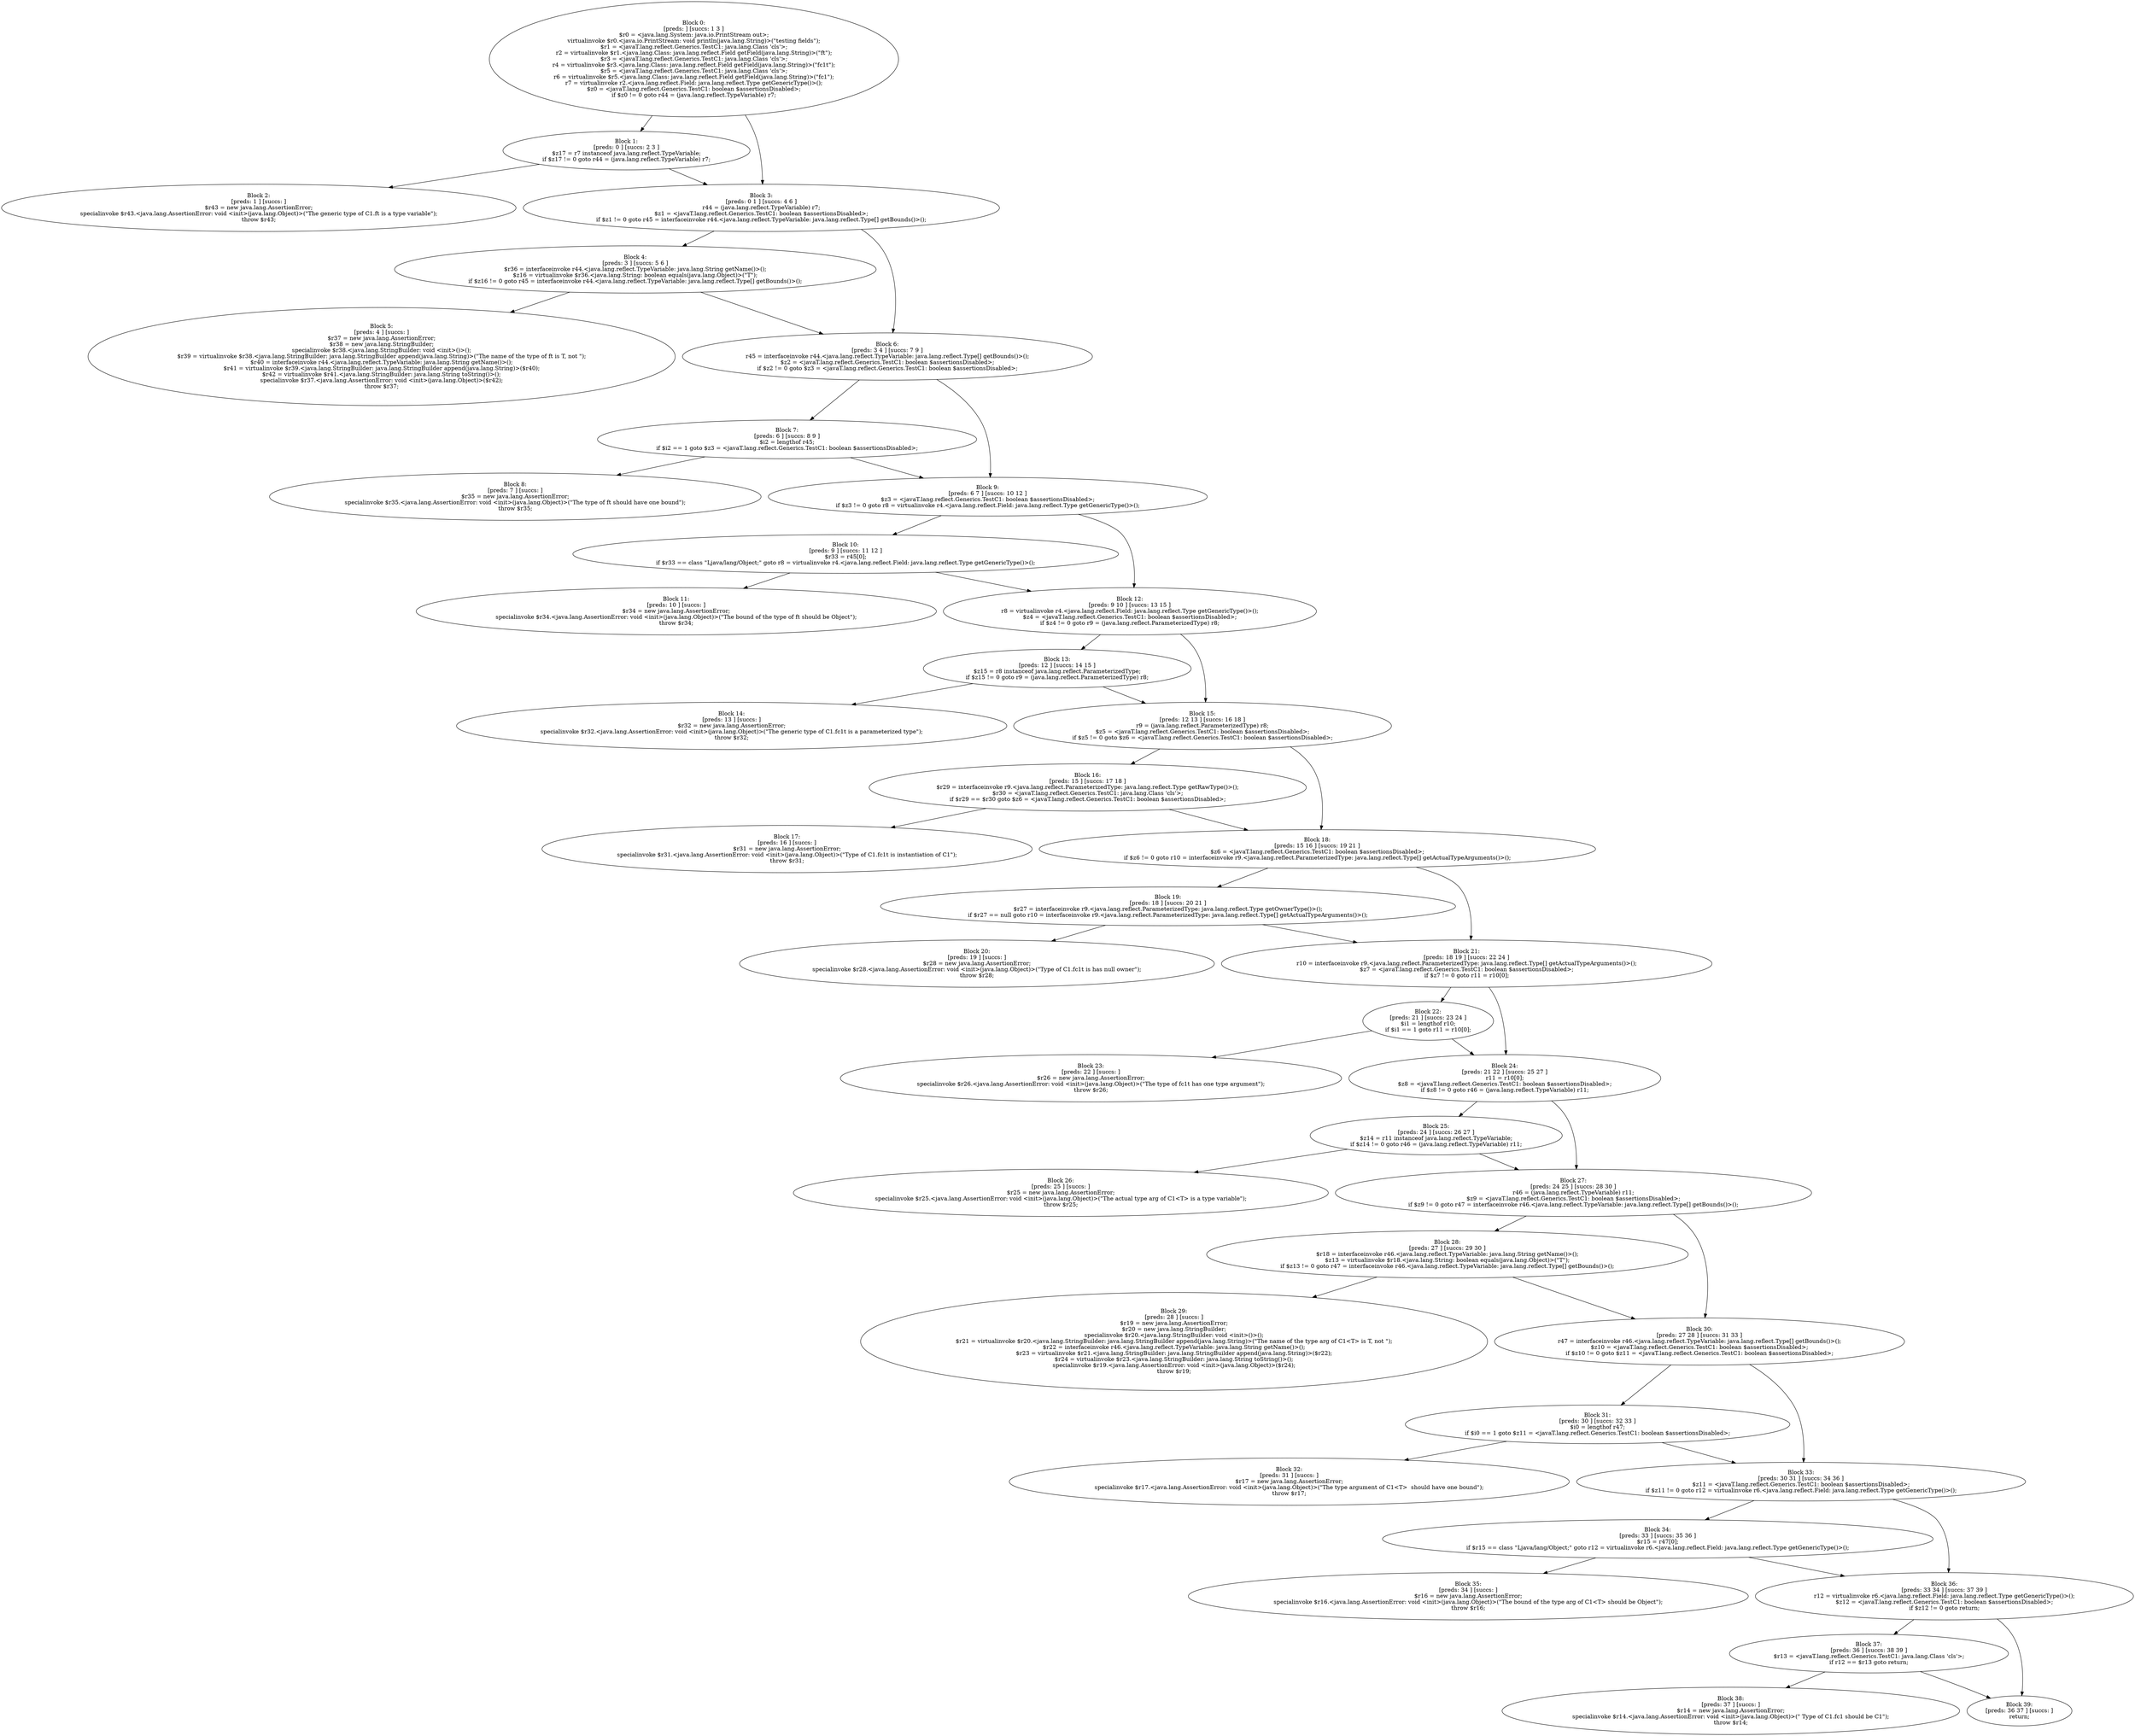 digraph "unitGraph" {
    "Block 0:
[preds: ] [succs: 1 3 ]
$r0 = <java.lang.System: java.io.PrintStream out>;
virtualinvoke $r0.<java.io.PrintStream: void println(java.lang.String)>(\"testing fields\");
$r1 = <javaT.lang.reflect.Generics.TestC1: java.lang.Class 'cls'>;
r2 = virtualinvoke $r1.<java.lang.Class: java.lang.reflect.Field getField(java.lang.String)>(\"ft\");
$r3 = <javaT.lang.reflect.Generics.TestC1: java.lang.Class 'cls'>;
r4 = virtualinvoke $r3.<java.lang.Class: java.lang.reflect.Field getField(java.lang.String)>(\"fc1t\");
$r5 = <javaT.lang.reflect.Generics.TestC1: java.lang.Class 'cls'>;
r6 = virtualinvoke $r5.<java.lang.Class: java.lang.reflect.Field getField(java.lang.String)>(\"fc1\");
r7 = virtualinvoke r2.<java.lang.reflect.Field: java.lang.reflect.Type getGenericType()>();
$z0 = <javaT.lang.reflect.Generics.TestC1: boolean $assertionsDisabled>;
if $z0 != 0 goto r44 = (java.lang.reflect.TypeVariable) r7;
"
    "Block 1:
[preds: 0 ] [succs: 2 3 ]
$z17 = r7 instanceof java.lang.reflect.TypeVariable;
if $z17 != 0 goto r44 = (java.lang.reflect.TypeVariable) r7;
"
    "Block 2:
[preds: 1 ] [succs: ]
$r43 = new java.lang.AssertionError;
specialinvoke $r43.<java.lang.AssertionError: void <init>(java.lang.Object)>(\"The generic type of C1.ft is a type variable\");
throw $r43;
"
    "Block 3:
[preds: 0 1 ] [succs: 4 6 ]
r44 = (java.lang.reflect.TypeVariable) r7;
$z1 = <javaT.lang.reflect.Generics.TestC1: boolean $assertionsDisabled>;
if $z1 != 0 goto r45 = interfaceinvoke r44.<java.lang.reflect.TypeVariable: java.lang.reflect.Type[] getBounds()>();
"
    "Block 4:
[preds: 3 ] [succs: 5 6 ]
$r36 = interfaceinvoke r44.<java.lang.reflect.TypeVariable: java.lang.String getName()>();
$z16 = virtualinvoke $r36.<java.lang.String: boolean equals(java.lang.Object)>(\"T\");
if $z16 != 0 goto r45 = interfaceinvoke r44.<java.lang.reflect.TypeVariable: java.lang.reflect.Type[] getBounds()>();
"
    "Block 5:
[preds: 4 ] [succs: ]
$r37 = new java.lang.AssertionError;
$r38 = new java.lang.StringBuilder;
specialinvoke $r38.<java.lang.StringBuilder: void <init>()>();
$r39 = virtualinvoke $r38.<java.lang.StringBuilder: java.lang.StringBuilder append(java.lang.String)>(\"The name of the type of ft is T, not \");
$r40 = interfaceinvoke r44.<java.lang.reflect.TypeVariable: java.lang.String getName()>();
$r41 = virtualinvoke $r39.<java.lang.StringBuilder: java.lang.StringBuilder append(java.lang.String)>($r40);
$r42 = virtualinvoke $r41.<java.lang.StringBuilder: java.lang.String toString()>();
specialinvoke $r37.<java.lang.AssertionError: void <init>(java.lang.Object)>($r42);
throw $r37;
"
    "Block 6:
[preds: 3 4 ] [succs: 7 9 ]
r45 = interfaceinvoke r44.<java.lang.reflect.TypeVariable: java.lang.reflect.Type[] getBounds()>();
$z2 = <javaT.lang.reflect.Generics.TestC1: boolean $assertionsDisabled>;
if $z2 != 0 goto $z3 = <javaT.lang.reflect.Generics.TestC1: boolean $assertionsDisabled>;
"
    "Block 7:
[preds: 6 ] [succs: 8 9 ]
$i2 = lengthof r45;
if $i2 == 1 goto $z3 = <javaT.lang.reflect.Generics.TestC1: boolean $assertionsDisabled>;
"
    "Block 8:
[preds: 7 ] [succs: ]
$r35 = new java.lang.AssertionError;
specialinvoke $r35.<java.lang.AssertionError: void <init>(java.lang.Object)>(\"The type of ft should have one bound\");
throw $r35;
"
    "Block 9:
[preds: 6 7 ] [succs: 10 12 ]
$z3 = <javaT.lang.reflect.Generics.TestC1: boolean $assertionsDisabled>;
if $z3 != 0 goto r8 = virtualinvoke r4.<java.lang.reflect.Field: java.lang.reflect.Type getGenericType()>();
"
    "Block 10:
[preds: 9 ] [succs: 11 12 ]
$r33 = r45[0];
if $r33 == class \"Ljava/lang/Object;\" goto r8 = virtualinvoke r4.<java.lang.reflect.Field: java.lang.reflect.Type getGenericType()>();
"
    "Block 11:
[preds: 10 ] [succs: ]
$r34 = new java.lang.AssertionError;
specialinvoke $r34.<java.lang.AssertionError: void <init>(java.lang.Object)>(\"The bound of the type of ft should be Object\");
throw $r34;
"
    "Block 12:
[preds: 9 10 ] [succs: 13 15 ]
r8 = virtualinvoke r4.<java.lang.reflect.Field: java.lang.reflect.Type getGenericType()>();
$z4 = <javaT.lang.reflect.Generics.TestC1: boolean $assertionsDisabled>;
if $z4 != 0 goto r9 = (java.lang.reflect.ParameterizedType) r8;
"
    "Block 13:
[preds: 12 ] [succs: 14 15 ]
$z15 = r8 instanceof java.lang.reflect.ParameterizedType;
if $z15 != 0 goto r9 = (java.lang.reflect.ParameterizedType) r8;
"
    "Block 14:
[preds: 13 ] [succs: ]
$r32 = new java.lang.AssertionError;
specialinvoke $r32.<java.lang.AssertionError: void <init>(java.lang.Object)>(\"The generic type of C1.fc1t is a parameterized type\");
throw $r32;
"
    "Block 15:
[preds: 12 13 ] [succs: 16 18 ]
r9 = (java.lang.reflect.ParameterizedType) r8;
$z5 = <javaT.lang.reflect.Generics.TestC1: boolean $assertionsDisabled>;
if $z5 != 0 goto $z6 = <javaT.lang.reflect.Generics.TestC1: boolean $assertionsDisabled>;
"
    "Block 16:
[preds: 15 ] [succs: 17 18 ]
$r29 = interfaceinvoke r9.<java.lang.reflect.ParameterizedType: java.lang.reflect.Type getRawType()>();
$r30 = <javaT.lang.reflect.Generics.TestC1: java.lang.Class 'cls'>;
if $r29 == $r30 goto $z6 = <javaT.lang.reflect.Generics.TestC1: boolean $assertionsDisabled>;
"
    "Block 17:
[preds: 16 ] [succs: ]
$r31 = new java.lang.AssertionError;
specialinvoke $r31.<java.lang.AssertionError: void <init>(java.lang.Object)>(\"Type of C1.fc1t is instantiation of C1\");
throw $r31;
"
    "Block 18:
[preds: 15 16 ] [succs: 19 21 ]
$z6 = <javaT.lang.reflect.Generics.TestC1: boolean $assertionsDisabled>;
if $z6 != 0 goto r10 = interfaceinvoke r9.<java.lang.reflect.ParameterizedType: java.lang.reflect.Type[] getActualTypeArguments()>();
"
    "Block 19:
[preds: 18 ] [succs: 20 21 ]
$r27 = interfaceinvoke r9.<java.lang.reflect.ParameterizedType: java.lang.reflect.Type getOwnerType()>();
if $r27 == null goto r10 = interfaceinvoke r9.<java.lang.reflect.ParameterizedType: java.lang.reflect.Type[] getActualTypeArguments()>();
"
    "Block 20:
[preds: 19 ] [succs: ]
$r28 = new java.lang.AssertionError;
specialinvoke $r28.<java.lang.AssertionError: void <init>(java.lang.Object)>(\"Type of C1.fc1t is has null owner\");
throw $r28;
"
    "Block 21:
[preds: 18 19 ] [succs: 22 24 ]
r10 = interfaceinvoke r9.<java.lang.reflect.ParameterizedType: java.lang.reflect.Type[] getActualTypeArguments()>();
$z7 = <javaT.lang.reflect.Generics.TestC1: boolean $assertionsDisabled>;
if $z7 != 0 goto r11 = r10[0];
"
    "Block 22:
[preds: 21 ] [succs: 23 24 ]
$i1 = lengthof r10;
if $i1 == 1 goto r11 = r10[0];
"
    "Block 23:
[preds: 22 ] [succs: ]
$r26 = new java.lang.AssertionError;
specialinvoke $r26.<java.lang.AssertionError: void <init>(java.lang.Object)>(\"The type of fc1t has one type argument\");
throw $r26;
"
    "Block 24:
[preds: 21 22 ] [succs: 25 27 ]
r11 = r10[0];
$z8 = <javaT.lang.reflect.Generics.TestC1: boolean $assertionsDisabled>;
if $z8 != 0 goto r46 = (java.lang.reflect.TypeVariable) r11;
"
    "Block 25:
[preds: 24 ] [succs: 26 27 ]
$z14 = r11 instanceof java.lang.reflect.TypeVariable;
if $z14 != 0 goto r46 = (java.lang.reflect.TypeVariable) r11;
"
    "Block 26:
[preds: 25 ] [succs: ]
$r25 = new java.lang.AssertionError;
specialinvoke $r25.<java.lang.AssertionError: void <init>(java.lang.Object)>(\"The actual type arg of C1<T> is a type variable\");
throw $r25;
"
    "Block 27:
[preds: 24 25 ] [succs: 28 30 ]
r46 = (java.lang.reflect.TypeVariable) r11;
$z9 = <javaT.lang.reflect.Generics.TestC1: boolean $assertionsDisabled>;
if $z9 != 0 goto r47 = interfaceinvoke r46.<java.lang.reflect.TypeVariable: java.lang.reflect.Type[] getBounds()>();
"
    "Block 28:
[preds: 27 ] [succs: 29 30 ]
$r18 = interfaceinvoke r46.<java.lang.reflect.TypeVariable: java.lang.String getName()>();
$z13 = virtualinvoke $r18.<java.lang.String: boolean equals(java.lang.Object)>(\"T\");
if $z13 != 0 goto r47 = interfaceinvoke r46.<java.lang.reflect.TypeVariable: java.lang.reflect.Type[] getBounds()>();
"
    "Block 29:
[preds: 28 ] [succs: ]
$r19 = new java.lang.AssertionError;
$r20 = new java.lang.StringBuilder;
specialinvoke $r20.<java.lang.StringBuilder: void <init>()>();
$r21 = virtualinvoke $r20.<java.lang.StringBuilder: java.lang.StringBuilder append(java.lang.String)>(\"The name of the type arg of C1<T> is T, not \");
$r22 = interfaceinvoke r46.<java.lang.reflect.TypeVariable: java.lang.String getName()>();
$r23 = virtualinvoke $r21.<java.lang.StringBuilder: java.lang.StringBuilder append(java.lang.String)>($r22);
$r24 = virtualinvoke $r23.<java.lang.StringBuilder: java.lang.String toString()>();
specialinvoke $r19.<java.lang.AssertionError: void <init>(java.lang.Object)>($r24);
throw $r19;
"
    "Block 30:
[preds: 27 28 ] [succs: 31 33 ]
r47 = interfaceinvoke r46.<java.lang.reflect.TypeVariable: java.lang.reflect.Type[] getBounds()>();
$z10 = <javaT.lang.reflect.Generics.TestC1: boolean $assertionsDisabled>;
if $z10 != 0 goto $z11 = <javaT.lang.reflect.Generics.TestC1: boolean $assertionsDisabled>;
"
    "Block 31:
[preds: 30 ] [succs: 32 33 ]
$i0 = lengthof r47;
if $i0 == 1 goto $z11 = <javaT.lang.reflect.Generics.TestC1: boolean $assertionsDisabled>;
"
    "Block 32:
[preds: 31 ] [succs: ]
$r17 = new java.lang.AssertionError;
specialinvoke $r17.<java.lang.AssertionError: void <init>(java.lang.Object)>(\"The type argument of C1<T>  should have one bound\");
throw $r17;
"
    "Block 33:
[preds: 30 31 ] [succs: 34 36 ]
$z11 = <javaT.lang.reflect.Generics.TestC1: boolean $assertionsDisabled>;
if $z11 != 0 goto r12 = virtualinvoke r6.<java.lang.reflect.Field: java.lang.reflect.Type getGenericType()>();
"
    "Block 34:
[preds: 33 ] [succs: 35 36 ]
$r15 = r47[0];
if $r15 == class \"Ljava/lang/Object;\" goto r12 = virtualinvoke r6.<java.lang.reflect.Field: java.lang.reflect.Type getGenericType()>();
"
    "Block 35:
[preds: 34 ] [succs: ]
$r16 = new java.lang.AssertionError;
specialinvoke $r16.<java.lang.AssertionError: void <init>(java.lang.Object)>(\"The bound of the type arg of C1<T> should be Object\");
throw $r16;
"
    "Block 36:
[preds: 33 34 ] [succs: 37 39 ]
r12 = virtualinvoke r6.<java.lang.reflect.Field: java.lang.reflect.Type getGenericType()>();
$z12 = <javaT.lang.reflect.Generics.TestC1: boolean $assertionsDisabled>;
if $z12 != 0 goto return;
"
    "Block 37:
[preds: 36 ] [succs: 38 39 ]
$r13 = <javaT.lang.reflect.Generics.TestC1: java.lang.Class 'cls'>;
if r12 == $r13 goto return;
"
    "Block 38:
[preds: 37 ] [succs: ]
$r14 = new java.lang.AssertionError;
specialinvoke $r14.<java.lang.AssertionError: void <init>(java.lang.Object)>(\" Type of C1.fc1 should be C1\");
throw $r14;
"
    "Block 39:
[preds: 36 37 ] [succs: ]
return;
"
    "Block 0:
[preds: ] [succs: 1 3 ]
$r0 = <java.lang.System: java.io.PrintStream out>;
virtualinvoke $r0.<java.io.PrintStream: void println(java.lang.String)>(\"testing fields\");
$r1 = <javaT.lang.reflect.Generics.TestC1: java.lang.Class 'cls'>;
r2 = virtualinvoke $r1.<java.lang.Class: java.lang.reflect.Field getField(java.lang.String)>(\"ft\");
$r3 = <javaT.lang.reflect.Generics.TestC1: java.lang.Class 'cls'>;
r4 = virtualinvoke $r3.<java.lang.Class: java.lang.reflect.Field getField(java.lang.String)>(\"fc1t\");
$r5 = <javaT.lang.reflect.Generics.TestC1: java.lang.Class 'cls'>;
r6 = virtualinvoke $r5.<java.lang.Class: java.lang.reflect.Field getField(java.lang.String)>(\"fc1\");
r7 = virtualinvoke r2.<java.lang.reflect.Field: java.lang.reflect.Type getGenericType()>();
$z0 = <javaT.lang.reflect.Generics.TestC1: boolean $assertionsDisabled>;
if $z0 != 0 goto r44 = (java.lang.reflect.TypeVariable) r7;
"->"Block 1:
[preds: 0 ] [succs: 2 3 ]
$z17 = r7 instanceof java.lang.reflect.TypeVariable;
if $z17 != 0 goto r44 = (java.lang.reflect.TypeVariable) r7;
";
    "Block 0:
[preds: ] [succs: 1 3 ]
$r0 = <java.lang.System: java.io.PrintStream out>;
virtualinvoke $r0.<java.io.PrintStream: void println(java.lang.String)>(\"testing fields\");
$r1 = <javaT.lang.reflect.Generics.TestC1: java.lang.Class 'cls'>;
r2 = virtualinvoke $r1.<java.lang.Class: java.lang.reflect.Field getField(java.lang.String)>(\"ft\");
$r3 = <javaT.lang.reflect.Generics.TestC1: java.lang.Class 'cls'>;
r4 = virtualinvoke $r3.<java.lang.Class: java.lang.reflect.Field getField(java.lang.String)>(\"fc1t\");
$r5 = <javaT.lang.reflect.Generics.TestC1: java.lang.Class 'cls'>;
r6 = virtualinvoke $r5.<java.lang.Class: java.lang.reflect.Field getField(java.lang.String)>(\"fc1\");
r7 = virtualinvoke r2.<java.lang.reflect.Field: java.lang.reflect.Type getGenericType()>();
$z0 = <javaT.lang.reflect.Generics.TestC1: boolean $assertionsDisabled>;
if $z0 != 0 goto r44 = (java.lang.reflect.TypeVariable) r7;
"->"Block 3:
[preds: 0 1 ] [succs: 4 6 ]
r44 = (java.lang.reflect.TypeVariable) r7;
$z1 = <javaT.lang.reflect.Generics.TestC1: boolean $assertionsDisabled>;
if $z1 != 0 goto r45 = interfaceinvoke r44.<java.lang.reflect.TypeVariable: java.lang.reflect.Type[] getBounds()>();
";
    "Block 1:
[preds: 0 ] [succs: 2 3 ]
$z17 = r7 instanceof java.lang.reflect.TypeVariable;
if $z17 != 0 goto r44 = (java.lang.reflect.TypeVariable) r7;
"->"Block 2:
[preds: 1 ] [succs: ]
$r43 = new java.lang.AssertionError;
specialinvoke $r43.<java.lang.AssertionError: void <init>(java.lang.Object)>(\"The generic type of C1.ft is a type variable\");
throw $r43;
";
    "Block 1:
[preds: 0 ] [succs: 2 3 ]
$z17 = r7 instanceof java.lang.reflect.TypeVariable;
if $z17 != 0 goto r44 = (java.lang.reflect.TypeVariable) r7;
"->"Block 3:
[preds: 0 1 ] [succs: 4 6 ]
r44 = (java.lang.reflect.TypeVariable) r7;
$z1 = <javaT.lang.reflect.Generics.TestC1: boolean $assertionsDisabled>;
if $z1 != 0 goto r45 = interfaceinvoke r44.<java.lang.reflect.TypeVariable: java.lang.reflect.Type[] getBounds()>();
";
    "Block 3:
[preds: 0 1 ] [succs: 4 6 ]
r44 = (java.lang.reflect.TypeVariable) r7;
$z1 = <javaT.lang.reflect.Generics.TestC1: boolean $assertionsDisabled>;
if $z1 != 0 goto r45 = interfaceinvoke r44.<java.lang.reflect.TypeVariable: java.lang.reflect.Type[] getBounds()>();
"->"Block 4:
[preds: 3 ] [succs: 5 6 ]
$r36 = interfaceinvoke r44.<java.lang.reflect.TypeVariable: java.lang.String getName()>();
$z16 = virtualinvoke $r36.<java.lang.String: boolean equals(java.lang.Object)>(\"T\");
if $z16 != 0 goto r45 = interfaceinvoke r44.<java.lang.reflect.TypeVariable: java.lang.reflect.Type[] getBounds()>();
";
    "Block 3:
[preds: 0 1 ] [succs: 4 6 ]
r44 = (java.lang.reflect.TypeVariable) r7;
$z1 = <javaT.lang.reflect.Generics.TestC1: boolean $assertionsDisabled>;
if $z1 != 0 goto r45 = interfaceinvoke r44.<java.lang.reflect.TypeVariable: java.lang.reflect.Type[] getBounds()>();
"->"Block 6:
[preds: 3 4 ] [succs: 7 9 ]
r45 = interfaceinvoke r44.<java.lang.reflect.TypeVariable: java.lang.reflect.Type[] getBounds()>();
$z2 = <javaT.lang.reflect.Generics.TestC1: boolean $assertionsDisabled>;
if $z2 != 0 goto $z3 = <javaT.lang.reflect.Generics.TestC1: boolean $assertionsDisabled>;
";
    "Block 4:
[preds: 3 ] [succs: 5 6 ]
$r36 = interfaceinvoke r44.<java.lang.reflect.TypeVariable: java.lang.String getName()>();
$z16 = virtualinvoke $r36.<java.lang.String: boolean equals(java.lang.Object)>(\"T\");
if $z16 != 0 goto r45 = interfaceinvoke r44.<java.lang.reflect.TypeVariable: java.lang.reflect.Type[] getBounds()>();
"->"Block 5:
[preds: 4 ] [succs: ]
$r37 = new java.lang.AssertionError;
$r38 = new java.lang.StringBuilder;
specialinvoke $r38.<java.lang.StringBuilder: void <init>()>();
$r39 = virtualinvoke $r38.<java.lang.StringBuilder: java.lang.StringBuilder append(java.lang.String)>(\"The name of the type of ft is T, not \");
$r40 = interfaceinvoke r44.<java.lang.reflect.TypeVariable: java.lang.String getName()>();
$r41 = virtualinvoke $r39.<java.lang.StringBuilder: java.lang.StringBuilder append(java.lang.String)>($r40);
$r42 = virtualinvoke $r41.<java.lang.StringBuilder: java.lang.String toString()>();
specialinvoke $r37.<java.lang.AssertionError: void <init>(java.lang.Object)>($r42);
throw $r37;
";
    "Block 4:
[preds: 3 ] [succs: 5 6 ]
$r36 = interfaceinvoke r44.<java.lang.reflect.TypeVariable: java.lang.String getName()>();
$z16 = virtualinvoke $r36.<java.lang.String: boolean equals(java.lang.Object)>(\"T\");
if $z16 != 0 goto r45 = interfaceinvoke r44.<java.lang.reflect.TypeVariable: java.lang.reflect.Type[] getBounds()>();
"->"Block 6:
[preds: 3 4 ] [succs: 7 9 ]
r45 = interfaceinvoke r44.<java.lang.reflect.TypeVariable: java.lang.reflect.Type[] getBounds()>();
$z2 = <javaT.lang.reflect.Generics.TestC1: boolean $assertionsDisabled>;
if $z2 != 0 goto $z3 = <javaT.lang.reflect.Generics.TestC1: boolean $assertionsDisabled>;
";
    "Block 6:
[preds: 3 4 ] [succs: 7 9 ]
r45 = interfaceinvoke r44.<java.lang.reflect.TypeVariable: java.lang.reflect.Type[] getBounds()>();
$z2 = <javaT.lang.reflect.Generics.TestC1: boolean $assertionsDisabled>;
if $z2 != 0 goto $z3 = <javaT.lang.reflect.Generics.TestC1: boolean $assertionsDisabled>;
"->"Block 7:
[preds: 6 ] [succs: 8 9 ]
$i2 = lengthof r45;
if $i2 == 1 goto $z3 = <javaT.lang.reflect.Generics.TestC1: boolean $assertionsDisabled>;
";
    "Block 6:
[preds: 3 4 ] [succs: 7 9 ]
r45 = interfaceinvoke r44.<java.lang.reflect.TypeVariable: java.lang.reflect.Type[] getBounds()>();
$z2 = <javaT.lang.reflect.Generics.TestC1: boolean $assertionsDisabled>;
if $z2 != 0 goto $z3 = <javaT.lang.reflect.Generics.TestC1: boolean $assertionsDisabled>;
"->"Block 9:
[preds: 6 7 ] [succs: 10 12 ]
$z3 = <javaT.lang.reflect.Generics.TestC1: boolean $assertionsDisabled>;
if $z3 != 0 goto r8 = virtualinvoke r4.<java.lang.reflect.Field: java.lang.reflect.Type getGenericType()>();
";
    "Block 7:
[preds: 6 ] [succs: 8 9 ]
$i2 = lengthof r45;
if $i2 == 1 goto $z3 = <javaT.lang.reflect.Generics.TestC1: boolean $assertionsDisabled>;
"->"Block 8:
[preds: 7 ] [succs: ]
$r35 = new java.lang.AssertionError;
specialinvoke $r35.<java.lang.AssertionError: void <init>(java.lang.Object)>(\"The type of ft should have one bound\");
throw $r35;
";
    "Block 7:
[preds: 6 ] [succs: 8 9 ]
$i2 = lengthof r45;
if $i2 == 1 goto $z3 = <javaT.lang.reflect.Generics.TestC1: boolean $assertionsDisabled>;
"->"Block 9:
[preds: 6 7 ] [succs: 10 12 ]
$z3 = <javaT.lang.reflect.Generics.TestC1: boolean $assertionsDisabled>;
if $z3 != 0 goto r8 = virtualinvoke r4.<java.lang.reflect.Field: java.lang.reflect.Type getGenericType()>();
";
    "Block 9:
[preds: 6 7 ] [succs: 10 12 ]
$z3 = <javaT.lang.reflect.Generics.TestC1: boolean $assertionsDisabled>;
if $z3 != 0 goto r8 = virtualinvoke r4.<java.lang.reflect.Field: java.lang.reflect.Type getGenericType()>();
"->"Block 10:
[preds: 9 ] [succs: 11 12 ]
$r33 = r45[0];
if $r33 == class \"Ljava/lang/Object;\" goto r8 = virtualinvoke r4.<java.lang.reflect.Field: java.lang.reflect.Type getGenericType()>();
";
    "Block 9:
[preds: 6 7 ] [succs: 10 12 ]
$z3 = <javaT.lang.reflect.Generics.TestC1: boolean $assertionsDisabled>;
if $z3 != 0 goto r8 = virtualinvoke r4.<java.lang.reflect.Field: java.lang.reflect.Type getGenericType()>();
"->"Block 12:
[preds: 9 10 ] [succs: 13 15 ]
r8 = virtualinvoke r4.<java.lang.reflect.Field: java.lang.reflect.Type getGenericType()>();
$z4 = <javaT.lang.reflect.Generics.TestC1: boolean $assertionsDisabled>;
if $z4 != 0 goto r9 = (java.lang.reflect.ParameterizedType) r8;
";
    "Block 10:
[preds: 9 ] [succs: 11 12 ]
$r33 = r45[0];
if $r33 == class \"Ljava/lang/Object;\" goto r8 = virtualinvoke r4.<java.lang.reflect.Field: java.lang.reflect.Type getGenericType()>();
"->"Block 11:
[preds: 10 ] [succs: ]
$r34 = new java.lang.AssertionError;
specialinvoke $r34.<java.lang.AssertionError: void <init>(java.lang.Object)>(\"The bound of the type of ft should be Object\");
throw $r34;
";
    "Block 10:
[preds: 9 ] [succs: 11 12 ]
$r33 = r45[0];
if $r33 == class \"Ljava/lang/Object;\" goto r8 = virtualinvoke r4.<java.lang.reflect.Field: java.lang.reflect.Type getGenericType()>();
"->"Block 12:
[preds: 9 10 ] [succs: 13 15 ]
r8 = virtualinvoke r4.<java.lang.reflect.Field: java.lang.reflect.Type getGenericType()>();
$z4 = <javaT.lang.reflect.Generics.TestC1: boolean $assertionsDisabled>;
if $z4 != 0 goto r9 = (java.lang.reflect.ParameterizedType) r8;
";
    "Block 12:
[preds: 9 10 ] [succs: 13 15 ]
r8 = virtualinvoke r4.<java.lang.reflect.Field: java.lang.reflect.Type getGenericType()>();
$z4 = <javaT.lang.reflect.Generics.TestC1: boolean $assertionsDisabled>;
if $z4 != 0 goto r9 = (java.lang.reflect.ParameterizedType) r8;
"->"Block 13:
[preds: 12 ] [succs: 14 15 ]
$z15 = r8 instanceof java.lang.reflect.ParameterizedType;
if $z15 != 0 goto r9 = (java.lang.reflect.ParameterizedType) r8;
";
    "Block 12:
[preds: 9 10 ] [succs: 13 15 ]
r8 = virtualinvoke r4.<java.lang.reflect.Field: java.lang.reflect.Type getGenericType()>();
$z4 = <javaT.lang.reflect.Generics.TestC1: boolean $assertionsDisabled>;
if $z4 != 0 goto r9 = (java.lang.reflect.ParameterizedType) r8;
"->"Block 15:
[preds: 12 13 ] [succs: 16 18 ]
r9 = (java.lang.reflect.ParameterizedType) r8;
$z5 = <javaT.lang.reflect.Generics.TestC1: boolean $assertionsDisabled>;
if $z5 != 0 goto $z6 = <javaT.lang.reflect.Generics.TestC1: boolean $assertionsDisabled>;
";
    "Block 13:
[preds: 12 ] [succs: 14 15 ]
$z15 = r8 instanceof java.lang.reflect.ParameterizedType;
if $z15 != 0 goto r9 = (java.lang.reflect.ParameterizedType) r8;
"->"Block 14:
[preds: 13 ] [succs: ]
$r32 = new java.lang.AssertionError;
specialinvoke $r32.<java.lang.AssertionError: void <init>(java.lang.Object)>(\"The generic type of C1.fc1t is a parameterized type\");
throw $r32;
";
    "Block 13:
[preds: 12 ] [succs: 14 15 ]
$z15 = r8 instanceof java.lang.reflect.ParameterizedType;
if $z15 != 0 goto r9 = (java.lang.reflect.ParameterizedType) r8;
"->"Block 15:
[preds: 12 13 ] [succs: 16 18 ]
r9 = (java.lang.reflect.ParameterizedType) r8;
$z5 = <javaT.lang.reflect.Generics.TestC1: boolean $assertionsDisabled>;
if $z5 != 0 goto $z6 = <javaT.lang.reflect.Generics.TestC1: boolean $assertionsDisabled>;
";
    "Block 15:
[preds: 12 13 ] [succs: 16 18 ]
r9 = (java.lang.reflect.ParameterizedType) r8;
$z5 = <javaT.lang.reflect.Generics.TestC1: boolean $assertionsDisabled>;
if $z5 != 0 goto $z6 = <javaT.lang.reflect.Generics.TestC1: boolean $assertionsDisabled>;
"->"Block 16:
[preds: 15 ] [succs: 17 18 ]
$r29 = interfaceinvoke r9.<java.lang.reflect.ParameterizedType: java.lang.reflect.Type getRawType()>();
$r30 = <javaT.lang.reflect.Generics.TestC1: java.lang.Class 'cls'>;
if $r29 == $r30 goto $z6 = <javaT.lang.reflect.Generics.TestC1: boolean $assertionsDisabled>;
";
    "Block 15:
[preds: 12 13 ] [succs: 16 18 ]
r9 = (java.lang.reflect.ParameterizedType) r8;
$z5 = <javaT.lang.reflect.Generics.TestC1: boolean $assertionsDisabled>;
if $z5 != 0 goto $z6 = <javaT.lang.reflect.Generics.TestC1: boolean $assertionsDisabled>;
"->"Block 18:
[preds: 15 16 ] [succs: 19 21 ]
$z6 = <javaT.lang.reflect.Generics.TestC1: boolean $assertionsDisabled>;
if $z6 != 0 goto r10 = interfaceinvoke r9.<java.lang.reflect.ParameterizedType: java.lang.reflect.Type[] getActualTypeArguments()>();
";
    "Block 16:
[preds: 15 ] [succs: 17 18 ]
$r29 = interfaceinvoke r9.<java.lang.reflect.ParameterizedType: java.lang.reflect.Type getRawType()>();
$r30 = <javaT.lang.reflect.Generics.TestC1: java.lang.Class 'cls'>;
if $r29 == $r30 goto $z6 = <javaT.lang.reflect.Generics.TestC1: boolean $assertionsDisabled>;
"->"Block 17:
[preds: 16 ] [succs: ]
$r31 = new java.lang.AssertionError;
specialinvoke $r31.<java.lang.AssertionError: void <init>(java.lang.Object)>(\"Type of C1.fc1t is instantiation of C1\");
throw $r31;
";
    "Block 16:
[preds: 15 ] [succs: 17 18 ]
$r29 = interfaceinvoke r9.<java.lang.reflect.ParameterizedType: java.lang.reflect.Type getRawType()>();
$r30 = <javaT.lang.reflect.Generics.TestC1: java.lang.Class 'cls'>;
if $r29 == $r30 goto $z6 = <javaT.lang.reflect.Generics.TestC1: boolean $assertionsDisabled>;
"->"Block 18:
[preds: 15 16 ] [succs: 19 21 ]
$z6 = <javaT.lang.reflect.Generics.TestC1: boolean $assertionsDisabled>;
if $z6 != 0 goto r10 = interfaceinvoke r9.<java.lang.reflect.ParameterizedType: java.lang.reflect.Type[] getActualTypeArguments()>();
";
    "Block 18:
[preds: 15 16 ] [succs: 19 21 ]
$z6 = <javaT.lang.reflect.Generics.TestC1: boolean $assertionsDisabled>;
if $z6 != 0 goto r10 = interfaceinvoke r9.<java.lang.reflect.ParameterizedType: java.lang.reflect.Type[] getActualTypeArguments()>();
"->"Block 19:
[preds: 18 ] [succs: 20 21 ]
$r27 = interfaceinvoke r9.<java.lang.reflect.ParameterizedType: java.lang.reflect.Type getOwnerType()>();
if $r27 == null goto r10 = interfaceinvoke r9.<java.lang.reflect.ParameterizedType: java.lang.reflect.Type[] getActualTypeArguments()>();
";
    "Block 18:
[preds: 15 16 ] [succs: 19 21 ]
$z6 = <javaT.lang.reflect.Generics.TestC1: boolean $assertionsDisabled>;
if $z6 != 0 goto r10 = interfaceinvoke r9.<java.lang.reflect.ParameterizedType: java.lang.reflect.Type[] getActualTypeArguments()>();
"->"Block 21:
[preds: 18 19 ] [succs: 22 24 ]
r10 = interfaceinvoke r9.<java.lang.reflect.ParameterizedType: java.lang.reflect.Type[] getActualTypeArguments()>();
$z7 = <javaT.lang.reflect.Generics.TestC1: boolean $assertionsDisabled>;
if $z7 != 0 goto r11 = r10[0];
";
    "Block 19:
[preds: 18 ] [succs: 20 21 ]
$r27 = interfaceinvoke r9.<java.lang.reflect.ParameterizedType: java.lang.reflect.Type getOwnerType()>();
if $r27 == null goto r10 = interfaceinvoke r9.<java.lang.reflect.ParameterizedType: java.lang.reflect.Type[] getActualTypeArguments()>();
"->"Block 20:
[preds: 19 ] [succs: ]
$r28 = new java.lang.AssertionError;
specialinvoke $r28.<java.lang.AssertionError: void <init>(java.lang.Object)>(\"Type of C1.fc1t is has null owner\");
throw $r28;
";
    "Block 19:
[preds: 18 ] [succs: 20 21 ]
$r27 = interfaceinvoke r9.<java.lang.reflect.ParameterizedType: java.lang.reflect.Type getOwnerType()>();
if $r27 == null goto r10 = interfaceinvoke r9.<java.lang.reflect.ParameterizedType: java.lang.reflect.Type[] getActualTypeArguments()>();
"->"Block 21:
[preds: 18 19 ] [succs: 22 24 ]
r10 = interfaceinvoke r9.<java.lang.reflect.ParameterizedType: java.lang.reflect.Type[] getActualTypeArguments()>();
$z7 = <javaT.lang.reflect.Generics.TestC1: boolean $assertionsDisabled>;
if $z7 != 0 goto r11 = r10[0];
";
    "Block 21:
[preds: 18 19 ] [succs: 22 24 ]
r10 = interfaceinvoke r9.<java.lang.reflect.ParameterizedType: java.lang.reflect.Type[] getActualTypeArguments()>();
$z7 = <javaT.lang.reflect.Generics.TestC1: boolean $assertionsDisabled>;
if $z7 != 0 goto r11 = r10[0];
"->"Block 22:
[preds: 21 ] [succs: 23 24 ]
$i1 = lengthof r10;
if $i1 == 1 goto r11 = r10[0];
";
    "Block 21:
[preds: 18 19 ] [succs: 22 24 ]
r10 = interfaceinvoke r9.<java.lang.reflect.ParameterizedType: java.lang.reflect.Type[] getActualTypeArguments()>();
$z7 = <javaT.lang.reflect.Generics.TestC1: boolean $assertionsDisabled>;
if $z7 != 0 goto r11 = r10[0];
"->"Block 24:
[preds: 21 22 ] [succs: 25 27 ]
r11 = r10[0];
$z8 = <javaT.lang.reflect.Generics.TestC1: boolean $assertionsDisabled>;
if $z8 != 0 goto r46 = (java.lang.reflect.TypeVariable) r11;
";
    "Block 22:
[preds: 21 ] [succs: 23 24 ]
$i1 = lengthof r10;
if $i1 == 1 goto r11 = r10[0];
"->"Block 23:
[preds: 22 ] [succs: ]
$r26 = new java.lang.AssertionError;
specialinvoke $r26.<java.lang.AssertionError: void <init>(java.lang.Object)>(\"The type of fc1t has one type argument\");
throw $r26;
";
    "Block 22:
[preds: 21 ] [succs: 23 24 ]
$i1 = lengthof r10;
if $i1 == 1 goto r11 = r10[0];
"->"Block 24:
[preds: 21 22 ] [succs: 25 27 ]
r11 = r10[0];
$z8 = <javaT.lang.reflect.Generics.TestC1: boolean $assertionsDisabled>;
if $z8 != 0 goto r46 = (java.lang.reflect.TypeVariable) r11;
";
    "Block 24:
[preds: 21 22 ] [succs: 25 27 ]
r11 = r10[0];
$z8 = <javaT.lang.reflect.Generics.TestC1: boolean $assertionsDisabled>;
if $z8 != 0 goto r46 = (java.lang.reflect.TypeVariable) r11;
"->"Block 25:
[preds: 24 ] [succs: 26 27 ]
$z14 = r11 instanceof java.lang.reflect.TypeVariable;
if $z14 != 0 goto r46 = (java.lang.reflect.TypeVariable) r11;
";
    "Block 24:
[preds: 21 22 ] [succs: 25 27 ]
r11 = r10[0];
$z8 = <javaT.lang.reflect.Generics.TestC1: boolean $assertionsDisabled>;
if $z8 != 0 goto r46 = (java.lang.reflect.TypeVariable) r11;
"->"Block 27:
[preds: 24 25 ] [succs: 28 30 ]
r46 = (java.lang.reflect.TypeVariable) r11;
$z9 = <javaT.lang.reflect.Generics.TestC1: boolean $assertionsDisabled>;
if $z9 != 0 goto r47 = interfaceinvoke r46.<java.lang.reflect.TypeVariable: java.lang.reflect.Type[] getBounds()>();
";
    "Block 25:
[preds: 24 ] [succs: 26 27 ]
$z14 = r11 instanceof java.lang.reflect.TypeVariable;
if $z14 != 0 goto r46 = (java.lang.reflect.TypeVariable) r11;
"->"Block 26:
[preds: 25 ] [succs: ]
$r25 = new java.lang.AssertionError;
specialinvoke $r25.<java.lang.AssertionError: void <init>(java.lang.Object)>(\"The actual type arg of C1<T> is a type variable\");
throw $r25;
";
    "Block 25:
[preds: 24 ] [succs: 26 27 ]
$z14 = r11 instanceof java.lang.reflect.TypeVariable;
if $z14 != 0 goto r46 = (java.lang.reflect.TypeVariable) r11;
"->"Block 27:
[preds: 24 25 ] [succs: 28 30 ]
r46 = (java.lang.reflect.TypeVariable) r11;
$z9 = <javaT.lang.reflect.Generics.TestC1: boolean $assertionsDisabled>;
if $z9 != 0 goto r47 = interfaceinvoke r46.<java.lang.reflect.TypeVariable: java.lang.reflect.Type[] getBounds()>();
";
    "Block 27:
[preds: 24 25 ] [succs: 28 30 ]
r46 = (java.lang.reflect.TypeVariable) r11;
$z9 = <javaT.lang.reflect.Generics.TestC1: boolean $assertionsDisabled>;
if $z9 != 0 goto r47 = interfaceinvoke r46.<java.lang.reflect.TypeVariable: java.lang.reflect.Type[] getBounds()>();
"->"Block 28:
[preds: 27 ] [succs: 29 30 ]
$r18 = interfaceinvoke r46.<java.lang.reflect.TypeVariable: java.lang.String getName()>();
$z13 = virtualinvoke $r18.<java.lang.String: boolean equals(java.lang.Object)>(\"T\");
if $z13 != 0 goto r47 = interfaceinvoke r46.<java.lang.reflect.TypeVariable: java.lang.reflect.Type[] getBounds()>();
";
    "Block 27:
[preds: 24 25 ] [succs: 28 30 ]
r46 = (java.lang.reflect.TypeVariable) r11;
$z9 = <javaT.lang.reflect.Generics.TestC1: boolean $assertionsDisabled>;
if $z9 != 0 goto r47 = interfaceinvoke r46.<java.lang.reflect.TypeVariable: java.lang.reflect.Type[] getBounds()>();
"->"Block 30:
[preds: 27 28 ] [succs: 31 33 ]
r47 = interfaceinvoke r46.<java.lang.reflect.TypeVariable: java.lang.reflect.Type[] getBounds()>();
$z10 = <javaT.lang.reflect.Generics.TestC1: boolean $assertionsDisabled>;
if $z10 != 0 goto $z11 = <javaT.lang.reflect.Generics.TestC1: boolean $assertionsDisabled>;
";
    "Block 28:
[preds: 27 ] [succs: 29 30 ]
$r18 = interfaceinvoke r46.<java.lang.reflect.TypeVariable: java.lang.String getName()>();
$z13 = virtualinvoke $r18.<java.lang.String: boolean equals(java.lang.Object)>(\"T\");
if $z13 != 0 goto r47 = interfaceinvoke r46.<java.lang.reflect.TypeVariable: java.lang.reflect.Type[] getBounds()>();
"->"Block 29:
[preds: 28 ] [succs: ]
$r19 = new java.lang.AssertionError;
$r20 = new java.lang.StringBuilder;
specialinvoke $r20.<java.lang.StringBuilder: void <init>()>();
$r21 = virtualinvoke $r20.<java.lang.StringBuilder: java.lang.StringBuilder append(java.lang.String)>(\"The name of the type arg of C1<T> is T, not \");
$r22 = interfaceinvoke r46.<java.lang.reflect.TypeVariable: java.lang.String getName()>();
$r23 = virtualinvoke $r21.<java.lang.StringBuilder: java.lang.StringBuilder append(java.lang.String)>($r22);
$r24 = virtualinvoke $r23.<java.lang.StringBuilder: java.lang.String toString()>();
specialinvoke $r19.<java.lang.AssertionError: void <init>(java.lang.Object)>($r24);
throw $r19;
";
    "Block 28:
[preds: 27 ] [succs: 29 30 ]
$r18 = interfaceinvoke r46.<java.lang.reflect.TypeVariable: java.lang.String getName()>();
$z13 = virtualinvoke $r18.<java.lang.String: boolean equals(java.lang.Object)>(\"T\");
if $z13 != 0 goto r47 = interfaceinvoke r46.<java.lang.reflect.TypeVariable: java.lang.reflect.Type[] getBounds()>();
"->"Block 30:
[preds: 27 28 ] [succs: 31 33 ]
r47 = interfaceinvoke r46.<java.lang.reflect.TypeVariable: java.lang.reflect.Type[] getBounds()>();
$z10 = <javaT.lang.reflect.Generics.TestC1: boolean $assertionsDisabled>;
if $z10 != 0 goto $z11 = <javaT.lang.reflect.Generics.TestC1: boolean $assertionsDisabled>;
";
    "Block 30:
[preds: 27 28 ] [succs: 31 33 ]
r47 = interfaceinvoke r46.<java.lang.reflect.TypeVariable: java.lang.reflect.Type[] getBounds()>();
$z10 = <javaT.lang.reflect.Generics.TestC1: boolean $assertionsDisabled>;
if $z10 != 0 goto $z11 = <javaT.lang.reflect.Generics.TestC1: boolean $assertionsDisabled>;
"->"Block 31:
[preds: 30 ] [succs: 32 33 ]
$i0 = lengthof r47;
if $i0 == 1 goto $z11 = <javaT.lang.reflect.Generics.TestC1: boolean $assertionsDisabled>;
";
    "Block 30:
[preds: 27 28 ] [succs: 31 33 ]
r47 = interfaceinvoke r46.<java.lang.reflect.TypeVariable: java.lang.reflect.Type[] getBounds()>();
$z10 = <javaT.lang.reflect.Generics.TestC1: boolean $assertionsDisabled>;
if $z10 != 0 goto $z11 = <javaT.lang.reflect.Generics.TestC1: boolean $assertionsDisabled>;
"->"Block 33:
[preds: 30 31 ] [succs: 34 36 ]
$z11 = <javaT.lang.reflect.Generics.TestC1: boolean $assertionsDisabled>;
if $z11 != 0 goto r12 = virtualinvoke r6.<java.lang.reflect.Field: java.lang.reflect.Type getGenericType()>();
";
    "Block 31:
[preds: 30 ] [succs: 32 33 ]
$i0 = lengthof r47;
if $i0 == 1 goto $z11 = <javaT.lang.reflect.Generics.TestC1: boolean $assertionsDisabled>;
"->"Block 32:
[preds: 31 ] [succs: ]
$r17 = new java.lang.AssertionError;
specialinvoke $r17.<java.lang.AssertionError: void <init>(java.lang.Object)>(\"The type argument of C1<T>  should have one bound\");
throw $r17;
";
    "Block 31:
[preds: 30 ] [succs: 32 33 ]
$i0 = lengthof r47;
if $i0 == 1 goto $z11 = <javaT.lang.reflect.Generics.TestC1: boolean $assertionsDisabled>;
"->"Block 33:
[preds: 30 31 ] [succs: 34 36 ]
$z11 = <javaT.lang.reflect.Generics.TestC1: boolean $assertionsDisabled>;
if $z11 != 0 goto r12 = virtualinvoke r6.<java.lang.reflect.Field: java.lang.reflect.Type getGenericType()>();
";
    "Block 33:
[preds: 30 31 ] [succs: 34 36 ]
$z11 = <javaT.lang.reflect.Generics.TestC1: boolean $assertionsDisabled>;
if $z11 != 0 goto r12 = virtualinvoke r6.<java.lang.reflect.Field: java.lang.reflect.Type getGenericType()>();
"->"Block 34:
[preds: 33 ] [succs: 35 36 ]
$r15 = r47[0];
if $r15 == class \"Ljava/lang/Object;\" goto r12 = virtualinvoke r6.<java.lang.reflect.Field: java.lang.reflect.Type getGenericType()>();
";
    "Block 33:
[preds: 30 31 ] [succs: 34 36 ]
$z11 = <javaT.lang.reflect.Generics.TestC1: boolean $assertionsDisabled>;
if $z11 != 0 goto r12 = virtualinvoke r6.<java.lang.reflect.Field: java.lang.reflect.Type getGenericType()>();
"->"Block 36:
[preds: 33 34 ] [succs: 37 39 ]
r12 = virtualinvoke r6.<java.lang.reflect.Field: java.lang.reflect.Type getGenericType()>();
$z12 = <javaT.lang.reflect.Generics.TestC1: boolean $assertionsDisabled>;
if $z12 != 0 goto return;
";
    "Block 34:
[preds: 33 ] [succs: 35 36 ]
$r15 = r47[0];
if $r15 == class \"Ljava/lang/Object;\" goto r12 = virtualinvoke r6.<java.lang.reflect.Field: java.lang.reflect.Type getGenericType()>();
"->"Block 35:
[preds: 34 ] [succs: ]
$r16 = new java.lang.AssertionError;
specialinvoke $r16.<java.lang.AssertionError: void <init>(java.lang.Object)>(\"The bound of the type arg of C1<T> should be Object\");
throw $r16;
";
    "Block 34:
[preds: 33 ] [succs: 35 36 ]
$r15 = r47[0];
if $r15 == class \"Ljava/lang/Object;\" goto r12 = virtualinvoke r6.<java.lang.reflect.Field: java.lang.reflect.Type getGenericType()>();
"->"Block 36:
[preds: 33 34 ] [succs: 37 39 ]
r12 = virtualinvoke r6.<java.lang.reflect.Field: java.lang.reflect.Type getGenericType()>();
$z12 = <javaT.lang.reflect.Generics.TestC1: boolean $assertionsDisabled>;
if $z12 != 0 goto return;
";
    "Block 36:
[preds: 33 34 ] [succs: 37 39 ]
r12 = virtualinvoke r6.<java.lang.reflect.Field: java.lang.reflect.Type getGenericType()>();
$z12 = <javaT.lang.reflect.Generics.TestC1: boolean $assertionsDisabled>;
if $z12 != 0 goto return;
"->"Block 37:
[preds: 36 ] [succs: 38 39 ]
$r13 = <javaT.lang.reflect.Generics.TestC1: java.lang.Class 'cls'>;
if r12 == $r13 goto return;
";
    "Block 36:
[preds: 33 34 ] [succs: 37 39 ]
r12 = virtualinvoke r6.<java.lang.reflect.Field: java.lang.reflect.Type getGenericType()>();
$z12 = <javaT.lang.reflect.Generics.TestC1: boolean $assertionsDisabled>;
if $z12 != 0 goto return;
"->"Block 39:
[preds: 36 37 ] [succs: ]
return;
";
    "Block 37:
[preds: 36 ] [succs: 38 39 ]
$r13 = <javaT.lang.reflect.Generics.TestC1: java.lang.Class 'cls'>;
if r12 == $r13 goto return;
"->"Block 38:
[preds: 37 ] [succs: ]
$r14 = new java.lang.AssertionError;
specialinvoke $r14.<java.lang.AssertionError: void <init>(java.lang.Object)>(\" Type of C1.fc1 should be C1\");
throw $r14;
";
    "Block 37:
[preds: 36 ] [succs: 38 39 ]
$r13 = <javaT.lang.reflect.Generics.TestC1: java.lang.Class 'cls'>;
if r12 == $r13 goto return;
"->"Block 39:
[preds: 36 37 ] [succs: ]
return;
";
}

